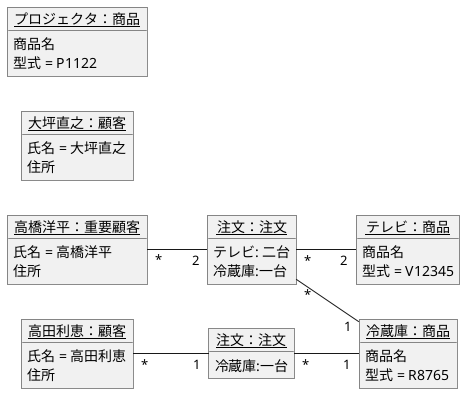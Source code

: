 @startuml
left to right direction
object "<u>高橋洋平：重要顧客</u>" as k1{
氏名 = 高橋洋平
住所
}
object "<u>高田利恵：顧客</u>" as k2{
氏名 = 高田利恵
住所
}
object "<u>大坪直之：顧客</u>" as k3{
氏名 = 大坪直之
住所
}
object "<u>テレビ：商品</u>" as s1{
商品名
型式 = V12345
}
object "<u>冷蔵庫：商品</u>" as s2{
商品名
型式 = R8765
}
object "<u>プロジェクタ：商品</u>" as s3{
商品名
型式 = P1122
}
object "<u>注文：注文</u>" as t1{
    テレビ: 二台
    冷蔵庫:一台
}

object "<u>注文：注文</u>" as t2{
    冷蔵庫:一台
}

k1 "*"--"2" t1
t1 "*"--"2" s1
t1 "*"--"1" s2
k2 "*"--"1" t2
t2 "*"--"1" s2

@enduml
